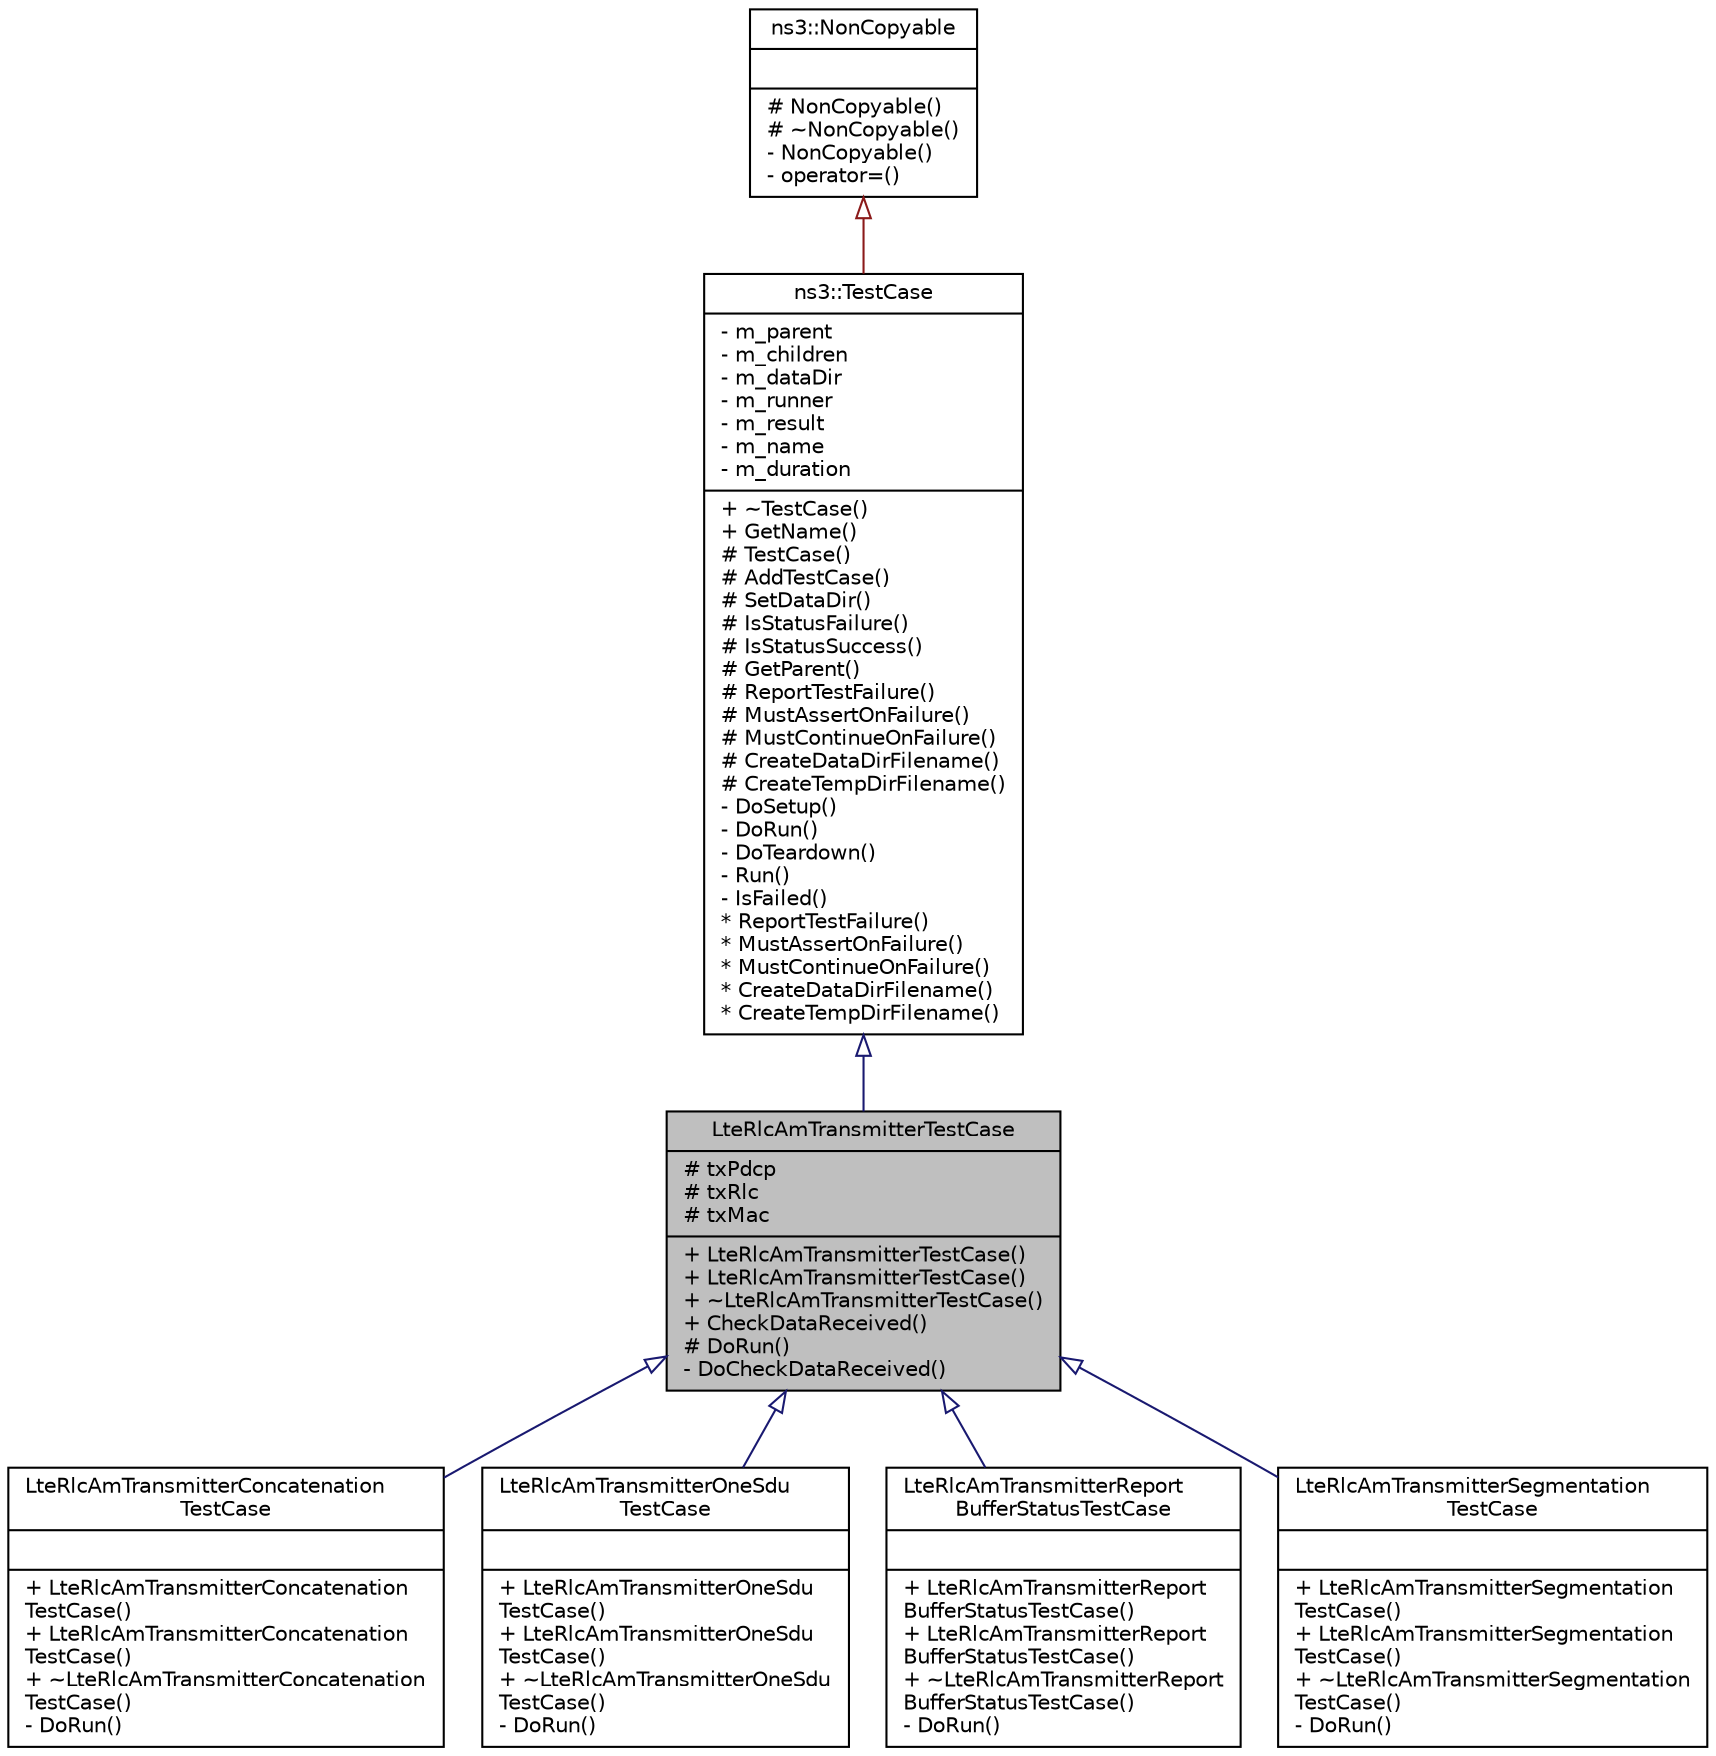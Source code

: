 digraph "LteRlcAmTransmitterTestCase"
{
  edge [fontname="Helvetica",fontsize="10",labelfontname="Helvetica",labelfontsize="10"];
  node [fontname="Helvetica",fontsize="10",shape=record];
  Node1 [label="{LteRlcAmTransmitterTestCase\n|# txPdcp\l# txRlc\l# txMac\l|+ LteRlcAmTransmitterTestCase()\l+ LteRlcAmTransmitterTestCase()\l+ ~LteRlcAmTransmitterTestCase()\l+ CheckDataReceived()\l# DoRun()\l- DoCheckDataReceived()\l}",height=0.2,width=0.4,color="black", fillcolor="grey75", style="filled", fontcolor="black"];
  Node2 -> Node1 [dir="back",color="midnightblue",fontsize="10",style="solid",arrowtail="onormal"];
  Node2 [label="{ns3::TestCase\n|- m_parent\l- m_children\l- m_dataDir\l- m_runner\l- m_result\l- m_name\l- m_duration\l|+ ~TestCase()\l+ GetName()\l# TestCase()\l# AddTestCase()\l# SetDataDir()\l# IsStatusFailure()\l# IsStatusSuccess()\l# GetParent()\l# ReportTestFailure()\l# MustAssertOnFailure()\l# MustContinueOnFailure()\l# CreateDataDirFilename()\l# CreateTempDirFilename()\l- DoSetup()\l- DoRun()\l- DoTeardown()\l- Run()\l- IsFailed()\l* ReportTestFailure()\l* MustAssertOnFailure()\l* MustContinueOnFailure()\l* CreateDataDirFilename()\l* CreateTempDirFilename()\l}",height=0.2,width=0.4,color="black", fillcolor="white", style="filled",URL="$dd/d88/classns3_1_1TestCase.html",tooltip="encapsulates test code "];
  Node3 -> Node2 [dir="back",color="firebrick4",fontsize="10",style="solid",arrowtail="onormal"];
  Node3 [label="{ns3::NonCopyable\n||# NonCopyable()\l# ~NonCopyable()\l- NonCopyable()\l- operator=()\l}",height=0.2,width=0.4,color="black", fillcolor="white", style="filled",URL="$da/dd1/classns3_1_1NonCopyable.html"];
  Node1 -> Node4 [dir="back",color="midnightblue",fontsize="10",style="solid",arrowtail="onormal"];
  Node4 [label="{LteRlcAmTransmitterConcatenation\lTestCase\n||+ LteRlcAmTransmitterConcatenation\lTestCase()\l+ LteRlcAmTransmitterConcatenation\lTestCase()\l+ ~LteRlcAmTransmitterConcatenation\lTestCase()\l- DoRun()\l}",height=0.2,width=0.4,color="black", fillcolor="white", style="filled",URL="$de/d38/classLteRlcAmTransmitterConcatenationTestCase.html"];
  Node1 -> Node5 [dir="back",color="midnightblue",fontsize="10",style="solid",arrowtail="onormal"];
  Node5 [label="{LteRlcAmTransmitterOneSdu\lTestCase\n||+ LteRlcAmTransmitterOneSdu\lTestCase()\l+ LteRlcAmTransmitterOneSdu\lTestCase()\l+ ~LteRlcAmTransmitterOneSdu\lTestCase()\l- DoRun()\l}",height=0.2,width=0.4,color="black", fillcolor="white", style="filled",URL="$df/d93/classLteRlcAmTransmitterOneSduTestCase.html"];
  Node1 -> Node6 [dir="back",color="midnightblue",fontsize="10",style="solid",arrowtail="onormal"];
  Node6 [label="{LteRlcAmTransmitterReport\lBufferStatusTestCase\n||+ LteRlcAmTransmitterReport\lBufferStatusTestCase()\l+ LteRlcAmTransmitterReport\lBufferStatusTestCase()\l+ ~LteRlcAmTransmitterReport\lBufferStatusTestCase()\l- DoRun()\l}",height=0.2,width=0.4,color="black", fillcolor="white", style="filled",URL="$d5/d84/classLteRlcAmTransmitterReportBufferStatusTestCase.html"];
  Node1 -> Node7 [dir="back",color="midnightblue",fontsize="10",style="solid",arrowtail="onormal"];
  Node7 [label="{LteRlcAmTransmitterSegmentation\lTestCase\n||+ LteRlcAmTransmitterSegmentation\lTestCase()\l+ LteRlcAmTransmitterSegmentation\lTestCase()\l+ ~LteRlcAmTransmitterSegmentation\lTestCase()\l- DoRun()\l}",height=0.2,width=0.4,color="black", fillcolor="white", style="filled",URL="$d4/da1/classLteRlcAmTransmitterSegmentationTestCase.html"];
}
